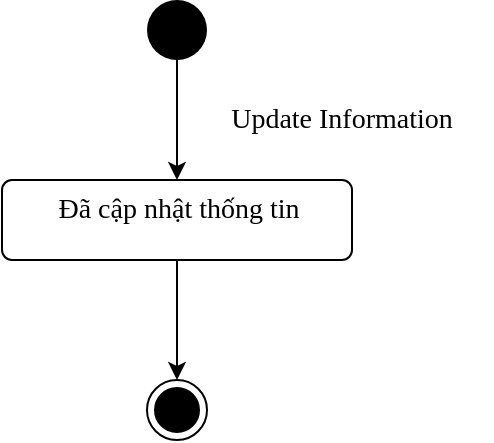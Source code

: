 <mxfile version="13.9.7" type="device"><diagram id="2bIHUfPug_Wl0mtXmFX8" name="Page-1"><mxGraphModel dx="868" dy="450" grid="1" gridSize="10" guides="1" tooltips="1" connect="1" arrows="1" fold="1" page="1" pageScale="1" pageWidth="850" pageHeight="1100" math="0" shadow="0"><root><mxCell id="0"/><mxCell id="1" parent="0"/><mxCell id="2Ay-SZyClfIjDnvlfZHc-13" style="edgeStyle=orthogonalEdgeStyle;rounded=0;orthogonalLoop=1;jettySize=auto;html=1;entryX=0.5;entryY=0;entryDx=0;entryDy=0;" edge="1" parent="1" source="2Ay-SZyClfIjDnvlfZHc-2" target="2Ay-SZyClfIjDnvlfZHc-4"><mxGeometry relative="1" as="geometry"/></mxCell><mxCell id="2Ay-SZyClfIjDnvlfZHc-2" value="" style="ellipse;fillColor=#000000;strokeColor=none;fontFamily=Verdana;fontSize=14;" vertex="1" parent="1"><mxGeometry x="427.5" y="30" width="30" height="30" as="geometry"/></mxCell><mxCell id="2Ay-SZyClfIjDnvlfZHc-14" style="edgeStyle=orthogonalEdgeStyle;rounded=0;orthogonalLoop=1;jettySize=auto;html=1;entryX=0.5;entryY=0;entryDx=0;entryDy=0;" edge="1" parent="1" source="2Ay-SZyClfIjDnvlfZHc-4" target="2Ay-SZyClfIjDnvlfZHc-7"><mxGeometry relative="1" as="geometry"/></mxCell><mxCell id="2Ay-SZyClfIjDnvlfZHc-4" value="Đã cập nhật thống tin" style="html=1;align=center;verticalAlign=top;rounded=1;absoluteArcSize=1;arcSize=10;dashed=0;fontFamily=Verdana;fontSize=14;" vertex="1" parent="1"><mxGeometry x="355" y="120" width="175" height="40" as="geometry"/></mxCell><mxCell id="2Ay-SZyClfIjDnvlfZHc-7" value="" style="ellipse;html=1;shape=endState;fillColor=#000000;strokeColor=#000000;fontFamily=Verdana;fontSize=14;" vertex="1" parent="1"><mxGeometry x="427.5" y="220" width="30" height="30" as="geometry"/></mxCell><mxCell id="2Ay-SZyClfIjDnvlfZHc-8" value="Update Information" style="text;html=1;strokeColor=none;fillColor=none;align=center;verticalAlign=middle;whiteSpace=wrap;rounded=0;fontFamily=Verdana;fontSize=14;" vertex="1" parent="1"><mxGeometry x="450" y="80" width="150" height="20" as="geometry"/></mxCell></root></mxGraphModel></diagram></mxfile>
